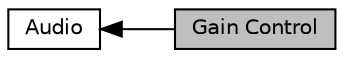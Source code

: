 digraph "Gain Control"
{
  edge [fontname="Helvetica",fontsize="10",labelfontname="Helvetica",labelfontsize="10"];
  node [fontname="Helvetica",fontsize="10",shape=record];
  rankdir=LR;
  Node1 [label="Audio",height=0.2,width=0.4,color="black", fillcolor="white", style="filled",URL="$group___v_d_a_a___a_u_d_i_o.html"];
  Node0 [label="Gain Control",height=0.2,width=0.4,color="black", fillcolor="grey75", style="filled", fontcolor="black"];
  Node1->Node0 [shape=plaintext, dir="back", style="solid"];
}
